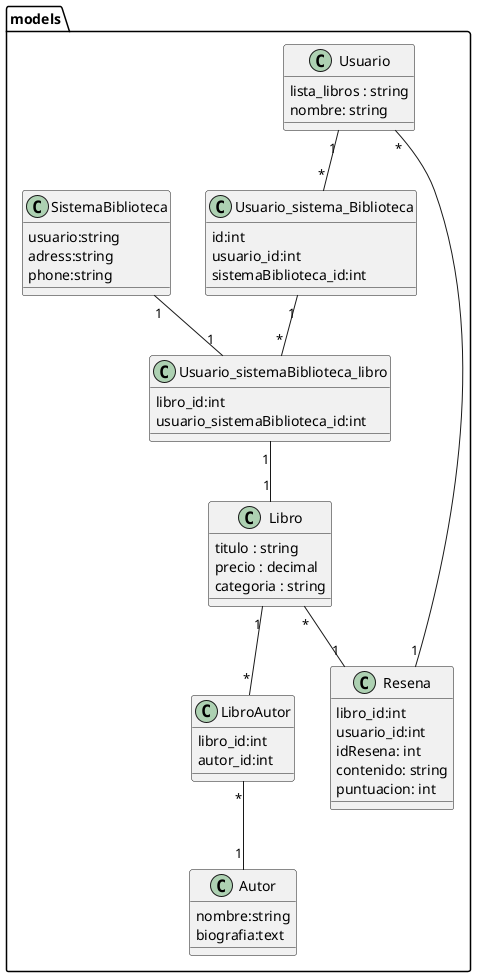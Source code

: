 @startuml
class models.Libro{
    titulo : string
    precio : decimal
    categoria : string
}
class models.Autor{
nombre:string
biografia:text
}
class models.Resena {
  libro_id:int
  usuario_id:int
  idResena: int
  contenido: string
  puntuacion: int
}
class models.Usuario{
lista_libros : string
nombre: string
}
class models.SistemaBiblioteca{
usuario:string
adress:string
phone:string
} 
class models.Usuario_sistema_Biblioteca{
id:int
usuario_id:int
sistemaBiblioteca_id:int
}
class models.Usuario_sistemaBiblioteca_libro{
libro_id:int
usuario_sistemaBiblioteca_id:int
}
class models.LibroAutor{
libro_id:int
autor_id:int
}


LibroAutor "*"--"1" Autor
Libro "1"--"*" LibroAutor
Usuario "1"--"*" Usuario_sistema_Biblioteca
Usuario_sistema_Biblioteca "1" -- "*" Usuario_sistemaBiblioteca_libro
SistemaBiblioteca "1"--"1" Usuario_sistemaBiblioteca_libro
Usuario_sistemaBiblioteca_libro "1"--"1" Libro
Usuario "*" -- "1" Resena 
Libro "*" -- "1" Resena

@enduml